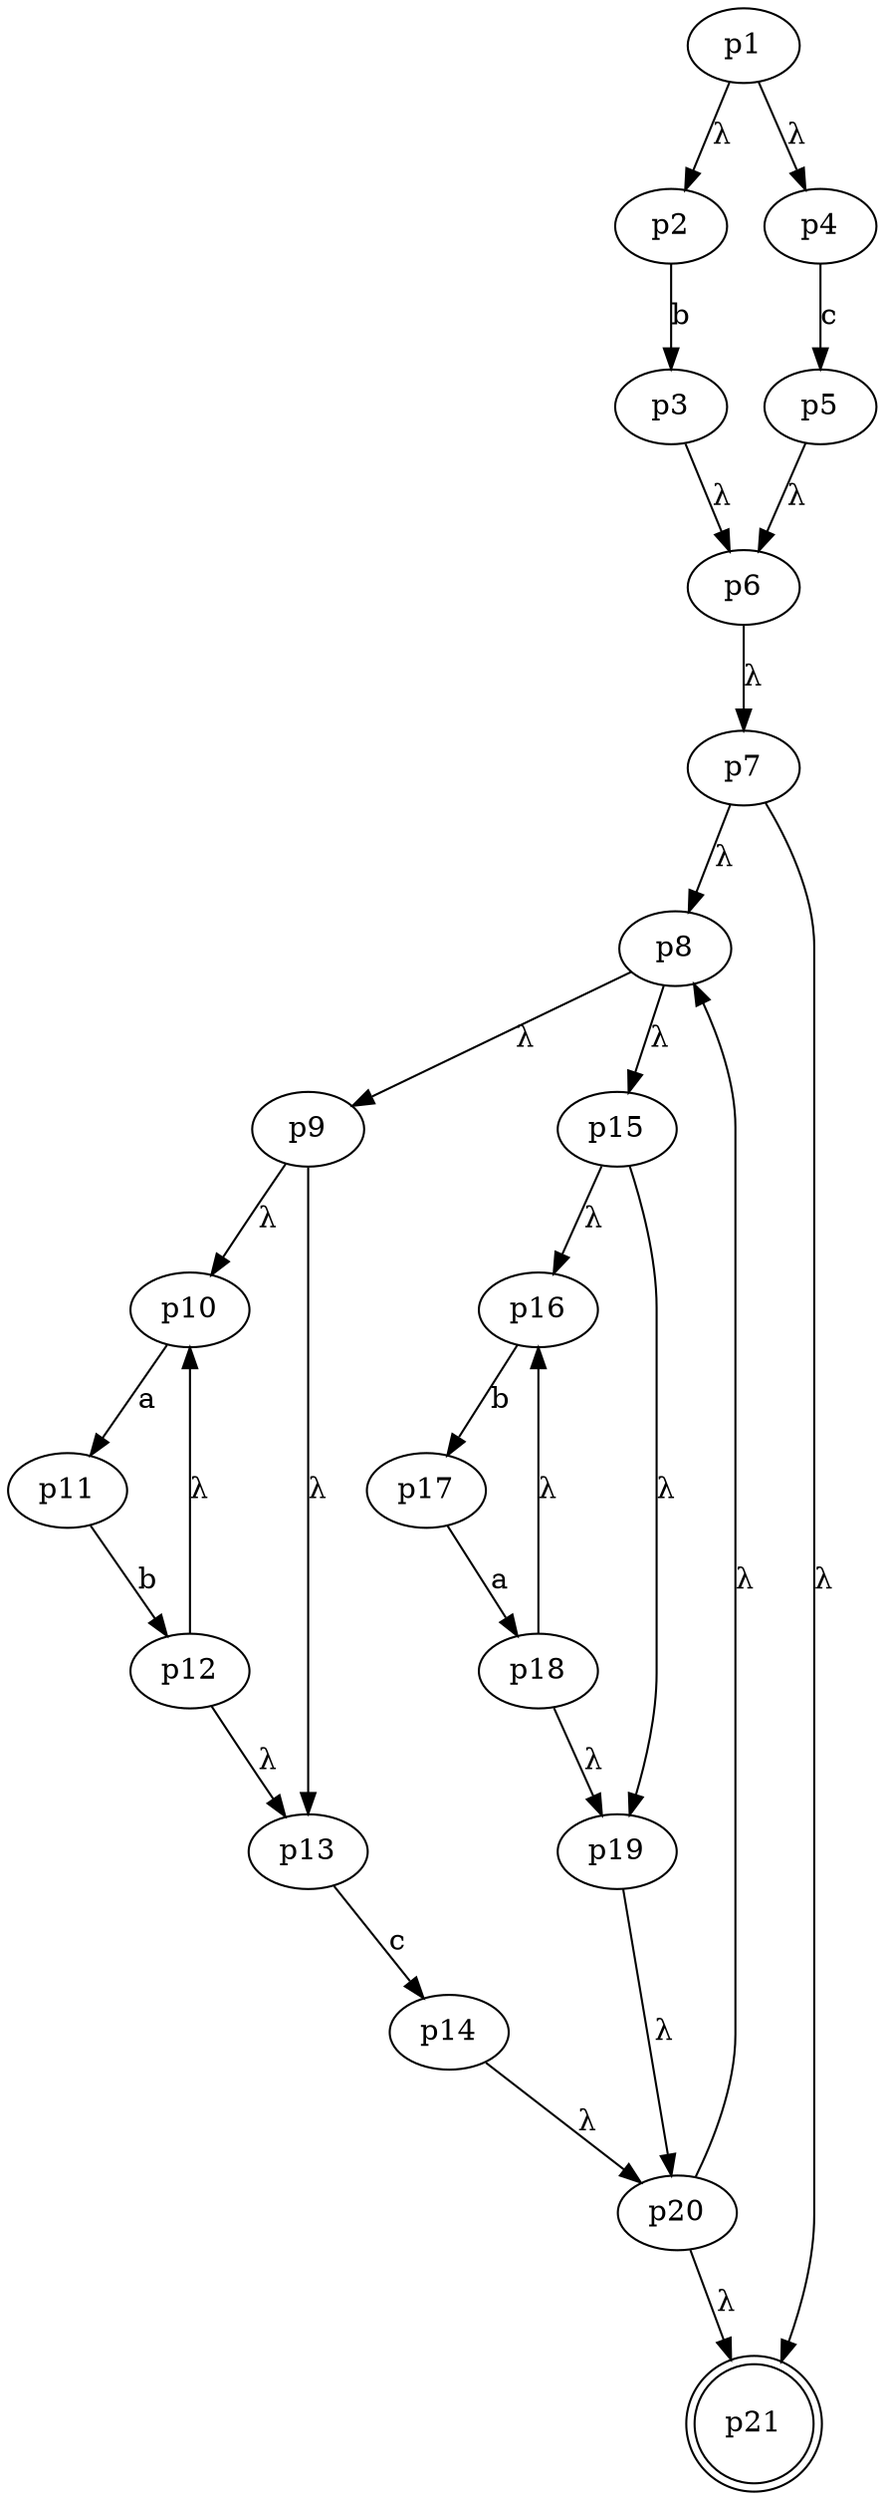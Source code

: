 digraph G 
{
    n1 [label = p1]
    n2 [label = p2]
    n3 [label = p3]
    n4 [label = p4]
    n5 [label = p5]
    n6 [label = p6]
    n7 [label = p7]
    n8 [label = p8]
    n9 [label = p9]
    n10 [label = p10]
    n11 [label = p11]
    n12 [label = p12]
    n13 [label = p13]
    n14 [label = p14]
    n15 [label = p15]
    n16 [label = p16]
    n17 [label = p17]
    n18 [label = p18]
    n19 [label = p19]
    n20 [label = p20]
    n21 [label = p21, shape = doublecircle]
	
    n1 -> n2 [label = "λ"]
    n1 -> n4 [label = "λ"]
    
    n2 -> n3 [label = "b"]
    n4 -> n5 [label = "c"]
    
    n3 -> n6 [label = "λ"]
    n5 -> n6 [label = "λ"]
    
    n6 -> n7 [label = "λ"]
    
    n7 -> n8 [label = "λ"]
    n7 -> n21 [label = "λ"]
    
    n8 -> n9 [label = "λ"]
    n8 -> n15 [label = "λ"]
    
    n9 -> n10 [label = "λ"]
    n9 -> n13 [label = "λ"]
    
    n10 -> n11 [label = "a"]
    
    n11 -> n12 [label = "b"]
    
    n12 -> n13 [label = "λ"]
    n12 -> n10 [label = "λ"]
    
    n13 -> n14 [label = "c"]
    
    n14 -> n20 [label = "λ"]
    
    n15 -> n16 [label = "λ"]
    n15 -> n19 [label = "λ"]
    
    n16 -> n17 [label = "b"]
    
    n17 -> n18 [label = "a"]
    
    n18 -> n19 [label = "λ"]
    n18 -> n16 [label = "λ"]
    
    n19 -> n20 [label = "λ"]
    
    n20 -> n21 [label = "λ"]
    n20 -> n8 [label = "λ"]
}
